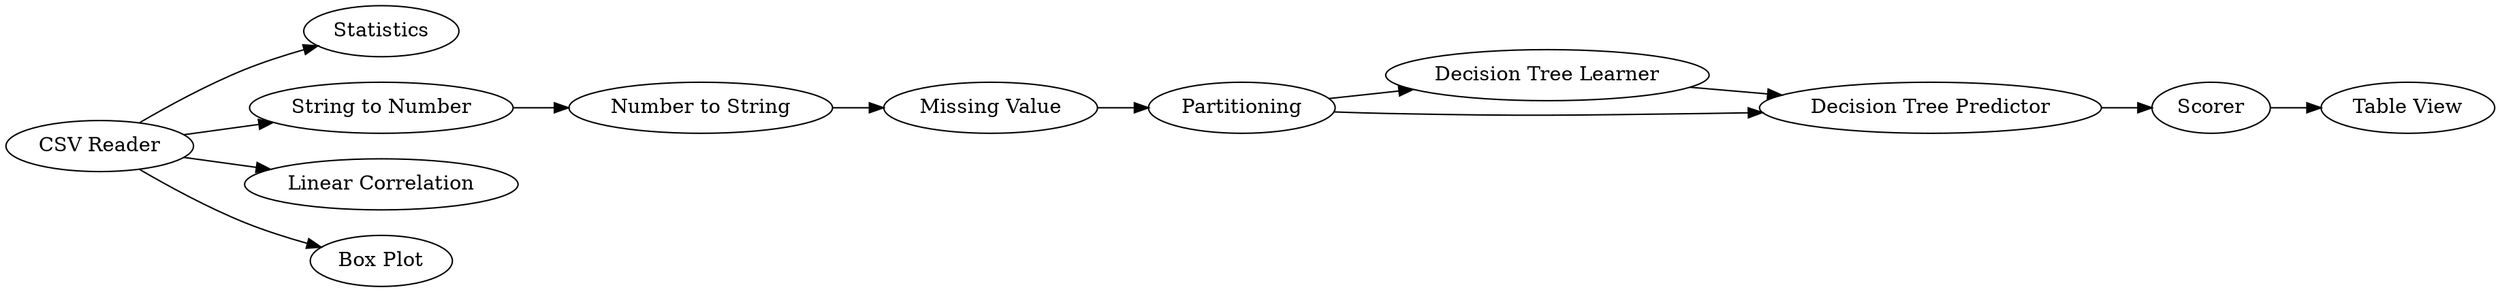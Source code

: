 digraph {
	7 -> 8
	1 -> 4
	8 -> 9
	1 -> 10
	11 -> 5
	9 -> 12
	5 -> 6
	1 -> 2
	6 -> 7
	10 -> 11
	1 -> 3
	6 -> 8
	5 [label="Missing Value"]
	1 [label="CSV Reader"]
	7 [label="Decision Tree Learner"]
	9 [label=Scorer]
	11 [label="Number to String"]
	4 [label=Statistics]
	6 [label=Partitioning]
	8 [label="Decision Tree Predictor"]
	12 [label="Table View"]
	3 [label="Box Plot"]
	2 [label="Linear Correlation"]
	10 [label="String to Number"]
	rankdir=LR
}
